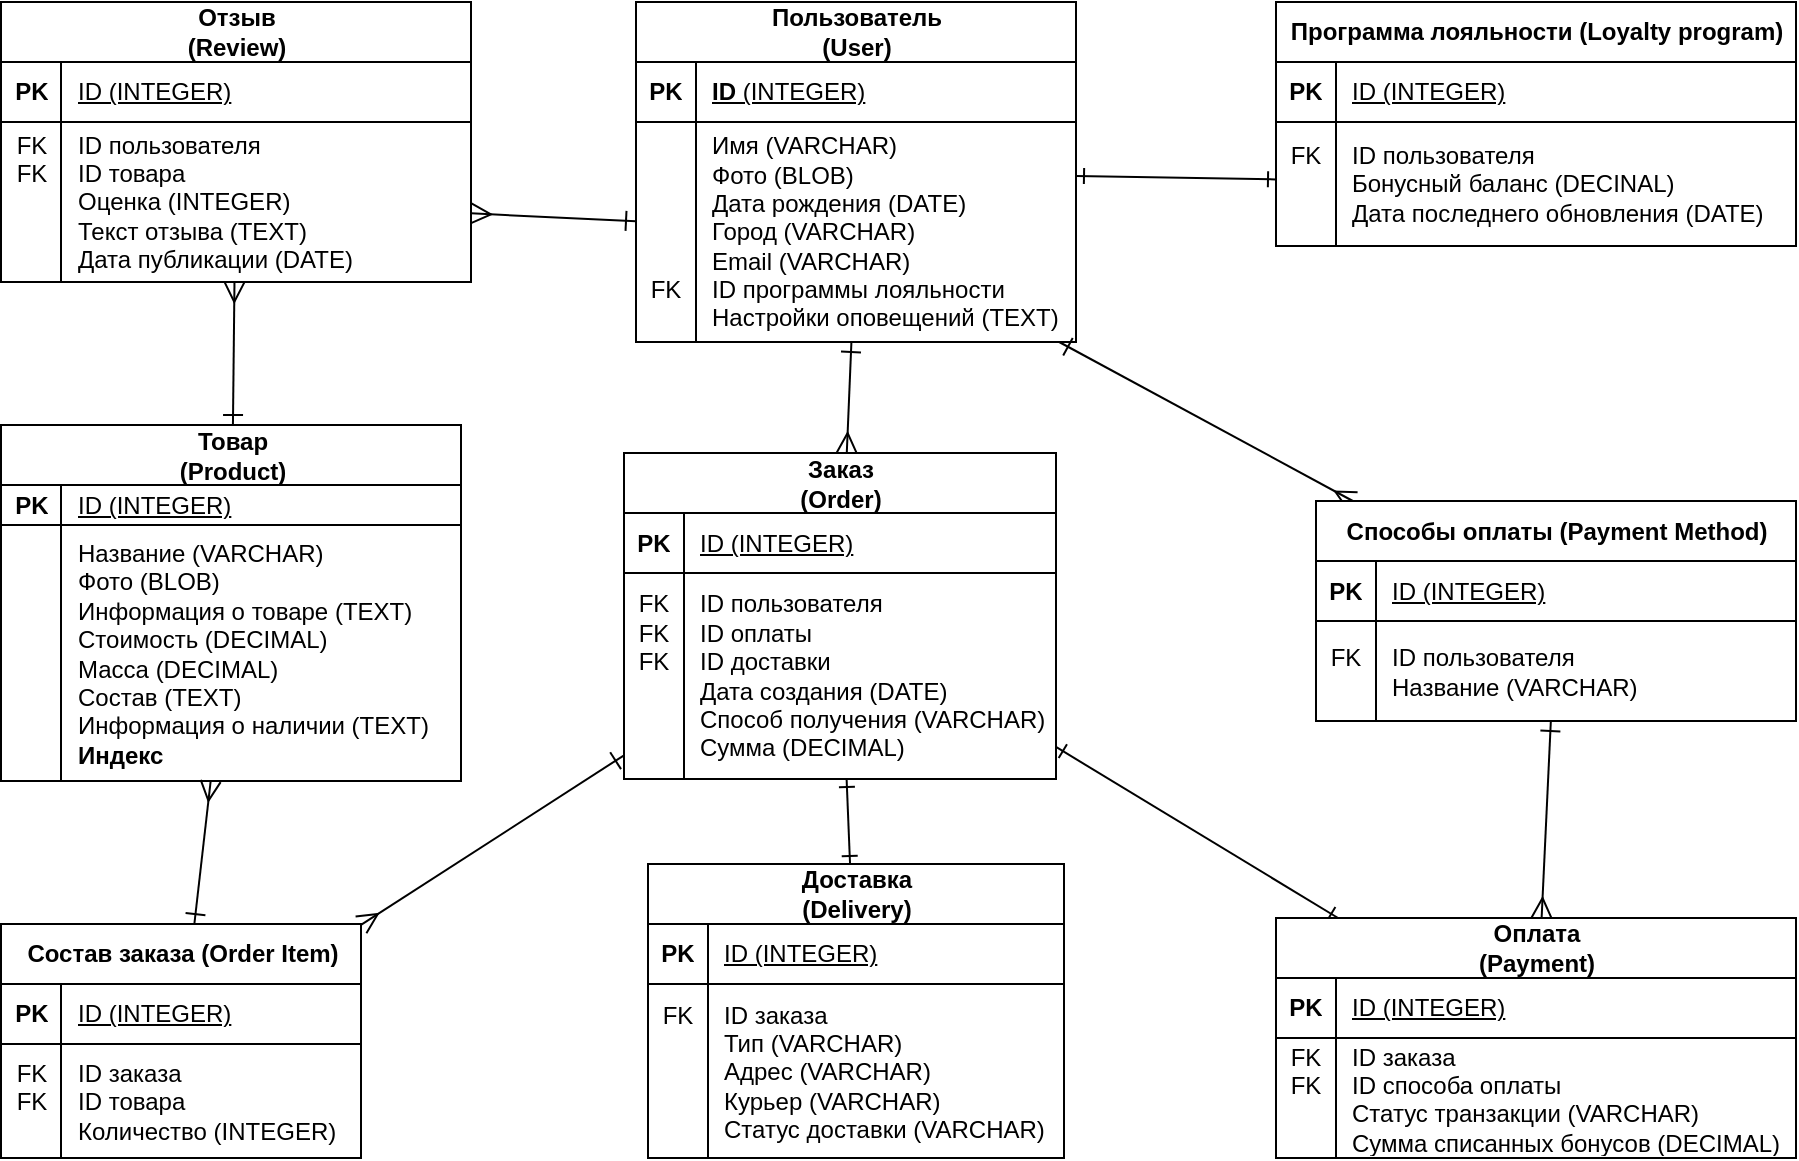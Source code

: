 <mxfile version="26.0.14">
  <diagram name="Page-1" id="PA6goV8-cNR6Mvob7BMG">
    <mxGraphModel dx="562" dy="1558" grid="1" gridSize="10" guides="1" tooltips="1" connect="1" arrows="1" fold="1" page="1" pageScale="1" pageWidth="850" pageHeight="1100" math="0" shadow="0">
      <root>
        <mxCell id="0" />
        <mxCell id="1" parent="0" />
        <mxCell id="i-CCy0--mV5obR6uH1pO-1" style="rounded=0;orthogonalLoop=1;jettySize=auto;html=1;fontSize=12;startArrow=ERone;startFill=0;endArrow=ERone;endFill=0;" edge="1" parent="1" source="i-CCy0--mV5obR6uH1pO-29" target="i-CCy0--mV5obR6uH1pO-47">
          <mxGeometry relative="1" as="geometry" />
        </mxCell>
        <mxCell id="i-CCy0--mV5obR6uH1pO-2" style="edgeStyle=none;curved=1;rounded=0;orthogonalLoop=1;jettySize=auto;html=1;fontSize=12;startSize=8;endSize=8;startArrow=ERone;startFill=0;endArrow=ERmany;endFill=0;" edge="1" parent="1" source="i-CCy0--mV5obR6uH1pO-33" target="i-CCy0--mV5obR6uH1pO-103">
          <mxGeometry relative="1" as="geometry">
            <mxPoint x="655" y="-2" as="targetPoint" />
          </mxGeometry>
        </mxCell>
        <mxCell id="i-CCy0--mV5obR6uH1pO-21" style="edgeStyle=none;curved=1;rounded=0;orthogonalLoop=1;jettySize=auto;html=1;fontSize=12;startSize=8;endSize=8;startArrow=ERone;startFill=0;endArrow=ERmany;endFill=0;" edge="1" parent="1" source="i-CCy0--mV5obR6uH1pO-33" target="i-CCy0--mV5obR6uH1pO-114">
          <mxGeometry relative="1" as="geometry">
            <mxPoint x="530" y="-30" as="sourcePoint" />
            <mxPoint x="393" y="-87" as="targetPoint" />
          </mxGeometry>
        </mxCell>
        <mxCell id="i-CCy0--mV5obR6uH1pO-22" style="edgeStyle=none;curved=1;rounded=0;orthogonalLoop=1;jettySize=auto;html=1;fontSize=12;startSize=8;endSize=8;startArrow=ERone;startFill=0;endArrow=ERmany;endFill=0;" edge="1" parent="1" source="i-CCy0--mV5obR6uH1pO-33" target="i-CCy0--mV5obR6uH1pO-56">
          <mxGeometry relative="1" as="geometry">
            <mxPoint x="536" y="18" as="sourcePoint" />
            <mxPoint x="639" y="63" as="targetPoint" />
          </mxGeometry>
        </mxCell>
        <mxCell id="i-CCy0--mV5obR6uH1pO-23" style="edgeStyle=none;curved=1;rounded=0;orthogonalLoop=1;jettySize=auto;html=1;fontSize=12;startSize=8;endSize=8;startArrow=ERone;startFill=0;endArrow=ERmany;endFill=0;" edge="1" parent="1" source="i-CCy0--mV5obR6uH1pO-82" target="i-CCy0--mV5obR6uH1pO-117">
          <mxGeometry relative="1" as="geometry">
            <mxPoint x="492" y="4" as="sourcePoint" />
            <mxPoint x="672" y="141" as="targetPoint" />
          </mxGeometry>
        </mxCell>
        <mxCell id="i-CCy0--mV5obR6uH1pO-24" style="edgeStyle=none;curved=1;rounded=0;orthogonalLoop=1;jettySize=auto;html=1;fontSize=12;startSize=8;endSize=8;startArrow=ERone;startFill=0;endArrow=ERmany;endFill=0;" edge="1" parent="1" source="i-CCy0--mV5obR6uH1pO-117" target="i-CCy0--mV5obR6uH1pO-110">
          <mxGeometry relative="1" as="geometry">
            <mxPoint x="442.5" y="-37" as="sourcePoint" />
            <mxPoint x="622.5" y="100" as="targetPoint" />
          </mxGeometry>
        </mxCell>
        <mxCell id="i-CCy0--mV5obR6uH1pO-25" style="edgeStyle=none;curved=1;rounded=0;orthogonalLoop=1;jettySize=auto;html=1;fontSize=12;startSize=8;endSize=8;startArrow=ERone;startFill=0;endArrow=ERmany;endFill=0;" edge="1" parent="1" source="i-CCy0--mV5obR6uH1pO-103" target="i-CCy0--mV5obR6uH1pO-82">
          <mxGeometry relative="1" as="geometry">
            <mxPoint x="507" y="92" as="sourcePoint" />
            <mxPoint x="687" y="229" as="targetPoint" />
          </mxGeometry>
        </mxCell>
        <mxCell id="i-CCy0--mV5obR6uH1pO-26" style="rounded=0;orthogonalLoop=1;jettySize=auto;html=1;fontSize=12;startArrow=ERone;startFill=0;endArrow=ERone;endFill=0;" edge="1" parent="1" source="i-CCy0--mV5obR6uH1pO-96" target="i-CCy0--mV5obR6uH1pO-103">
          <mxGeometry relative="1" as="geometry">
            <mxPoint x="532" y="110.58" as="sourcePoint" />
            <mxPoint x="590" y="110.58" as="targetPoint" />
          </mxGeometry>
        </mxCell>
        <mxCell id="i-CCy0--mV5obR6uH1pO-27" style="rounded=0;orthogonalLoop=1;jettySize=auto;html=1;fontSize=12;startArrow=ERone;startFill=0;endArrow=ERone;endFill=0;" edge="1" parent="1" source="i-CCy0--mV5obR6uH1pO-103" target="i-CCy0--mV5obR6uH1pO-89">
          <mxGeometry relative="1" as="geometry">
            <mxPoint x="872" y="31" as="sourcePoint" />
            <mxPoint x="930" y="31" as="targetPoint" />
          </mxGeometry>
        </mxCell>
        <mxCell id="i-CCy0--mV5obR6uH1pO-28" style="edgeStyle=none;curved=1;rounded=0;orthogonalLoop=1;jettySize=auto;html=1;fontSize=12;startSize=8;endSize=8;startArrow=ERone;startFill=0;endArrow=ERmany;endFill=0;" edge="1" parent="1" source="i-CCy0--mV5obR6uH1pO-56" target="i-CCy0--mV5obR6uH1pO-96">
          <mxGeometry relative="1" as="geometry">
            <mxPoint x="495" y="170" as="sourcePoint" />
            <mxPoint x="675" y="307" as="targetPoint" />
          </mxGeometry>
        </mxCell>
        <mxCell id="i-CCy0--mV5obR6uH1pO-29" value="&lt;span style=&quot;white-space: normal;&quot;&gt;Пользователь (User)&lt;/span&gt;" style="shape=table;startSize=30;container=1;collapsible=1;childLayout=tableLayout;fixedRows=1;rowLines=0;fontStyle=1;align=center;resizeLast=1;html=1;" vertex="1" parent="1">
          <mxGeometry x="550" y="-268" width="220" height="170" as="geometry" />
        </mxCell>
        <mxCell id="i-CCy0--mV5obR6uH1pO-30" value="" style="shape=tableRow;horizontal=0;startSize=0;swimlaneHead=0;swimlaneBody=0;fillColor=none;collapsible=0;dropTarget=0;points=[[0,0.5],[1,0.5]];portConstraint=eastwest;top=0;left=0;right=0;bottom=1;" vertex="1" parent="i-CCy0--mV5obR6uH1pO-29">
          <mxGeometry y="30" width="220" height="30" as="geometry" />
        </mxCell>
        <mxCell id="i-CCy0--mV5obR6uH1pO-31" value="PK" style="shape=partialRectangle;connectable=0;fillColor=none;top=0;left=0;bottom=0;right=0;fontStyle=1;overflow=hidden;whiteSpace=wrap;html=1;" vertex="1" parent="i-CCy0--mV5obR6uH1pO-30">
          <mxGeometry width="30" height="30" as="geometry">
            <mxRectangle width="30" height="30" as="alternateBounds" />
          </mxGeometry>
        </mxCell>
        <mxCell id="i-CCy0--mV5obR6uH1pO-32" value="&lt;b style=&quot;white-space: nowrap; text-decoration: none;&quot;&gt;ID&lt;/b&gt;&lt;span style=&quot;font-weight: 400; white-space: nowrap; text-decoration: none;&quot;&gt;&amp;nbsp;(INTEGER)&lt;/span&gt;" style="shape=partialRectangle;connectable=0;fillColor=none;top=0;left=0;bottom=0;right=0;align=left;spacingLeft=6;fontStyle=5;overflow=hidden;whiteSpace=wrap;html=1;" vertex="1" parent="i-CCy0--mV5obR6uH1pO-30">
          <mxGeometry x="30" width="190" height="30" as="geometry">
            <mxRectangle width="190" height="30" as="alternateBounds" />
          </mxGeometry>
        </mxCell>
        <mxCell id="i-CCy0--mV5obR6uH1pO-33" value="" style="shape=tableRow;horizontal=0;startSize=0;swimlaneHead=0;swimlaneBody=0;fillColor=none;collapsible=0;dropTarget=0;points=[[0,0.5],[1,0.5]];portConstraint=eastwest;top=0;left=0;right=0;bottom=0;" vertex="1" parent="i-CCy0--mV5obR6uH1pO-29">
          <mxGeometry y="60" width="220" height="110" as="geometry" />
        </mxCell>
        <mxCell id="i-CCy0--mV5obR6uH1pO-34" value="&lt;div&gt;&lt;br&gt;&lt;/div&gt;&lt;div&gt;&lt;br&gt;&lt;/div&gt;&lt;div&gt;&lt;br&gt;&lt;/div&gt;&lt;div&gt;&lt;br&gt;&lt;/div&gt;&lt;div&gt;FK&lt;br&gt;&lt;/div&gt;" style="shape=partialRectangle;connectable=0;fillColor=none;top=0;left=0;bottom=0;right=0;editable=1;overflow=hidden;whiteSpace=wrap;html=1;" vertex="1" parent="i-CCy0--mV5obR6uH1pO-33">
          <mxGeometry width="30" height="110" as="geometry">
            <mxRectangle width="30" height="110" as="alternateBounds" />
          </mxGeometry>
        </mxCell>
        <mxCell id="i-CCy0--mV5obR6uH1pO-35" value="&lt;div style=&quot;white-space: nowrap;&quot;&gt;Имя (VARCHAR)&lt;/div&gt;&lt;div style=&quot;white-space: nowrap;&quot;&gt;Фото (BLOB)&lt;/div&gt;&lt;div style=&quot;white-space: nowrap;&quot;&gt;Дата рождения (DATE)&lt;/div&gt;&lt;div style=&quot;white-space: nowrap;&quot;&gt;Город (VARCHAR)&lt;/div&gt;&lt;div style=&quot;white-space: nowrap;&quot;&gt;Email (VARCHAR)&lt;/div&gt;&lt;div style=&quot;white-space: nowrap;&quot;&gt;ID программы лояльности&lt;/div&gt;&lt;div style=&quot;white-space: nowrap;&quot;&gt;Настройки оповещений (TEXT)&lt;/div&gt;" style="shape=partialRectangle;connectable=0;fillColor=none;top=0;left=0;bottom=0;right=0;align=left;spacingLeft=6;overflow=hidden;whiteSpace=wrap;html=1;" vertex="1" parent="i-CCy0--mV5obR6uH1pO-33">
          <mxGeometry x="30" width="190" height="110" as="geometry">
            <mxRectangle width="190" height="110" as="alternateBounds" />
          </mxGeometry>
        </mxCell>
        <mxCell id="i-CCy0--mV5obR6uH1pO-43" value="&lt;b&gt;Программа лояльности (Loyalty program)&lt;/b&gt;" style="shape=table;startSize=30;container=1;collapsible=1;childLayout=tableLayout;fixedRows=1;rowLines=0;align=center;resizeLast=1;html=1;" vertex="1" parent="1">
          <mxGeometry x="870" y="-268" width="260" height="122" as="geometry" />
        </mxCell>
        <mxCell id="i-CCy0--mV5obR6uH1pO-44" value="" style="shape=tableRow;horizontal=0;startSize=0;swimlaneHead=0;swimlaneBody=0;fillColor=none;collapsible=0;dropTarget=0;points=[[0,0.5],[1,0.5]];portConstraint=eastwest;top=0;left=0;right=0;bottom=1;" vertex="1" parent="i-CCy0--mV5obR6uH1pO-43">
          <mxGeometry y="30" width="260" height="30" as="geometry" />
        </mxCell>
        <mxCell id="i-CCy0--mV5obR6uH1pO-45" value="PK" style="shape=partialRectangle;connectable=0;fillColor=none;top=0;left=0;bottom=0;right=0;fontStyle=1;overflow=hidden;whiteSpace=wrap;html=1;" vertex="1" parent="i-CCy0--mV5obR6uH1pO-44">
          <mxGeometry width="30" height="30" as="geometry">
            <mxRectangle width="30" height="30" as="alternateBounds" />
          </mxGeometry>
        </mxCell>
        <mxCell id="i-CCy0--mV5obR6uH1pO-46" value="&lt;span style=&quot;font-weight: 400; white-space: nowrap; text-decoration: none;&quot;&gt;ID (INTEGER)&lt;/span&gt;" style="shape=partialRectangle;connectable=0;fillColor=none;top=0;left=0;bottom=0;right=0;align=left;spacingLeft=6;fontStyle=5;overflow=hidden;whiteSpace=wrap;html=1;" vertex="1" parent="i-CCy0--mV5obR6uH1pO-44">
          <mxGeometry x="30" width="230" height="30" as="geometry">
            <mxRectangle width="230" height="30" as="alternateBounds" />
          </mxGeometry>
        </mxCell>
        <mxCell id="i-CCy0--mV5obR6uH1pO-47" value="" style="shape=tableRow;horizontal=0;startSize=0;swimlaneHead=0;swimlaneBody=0;fillColor=none;collapsible=0;dropTarget=0;points=[[0,0.5],[1,0.5]];portConstraint=eastwest;top=0;left=0;right=0;bottom=0;" vertex="1" parent="i-CCy0--mV5obR6uH1pO-43">
          <mxGeometry y="60" width="260" height="62" as="geometry" />
        </mxCell>
        <mxCell id="i-CCy0--mV5obR6uH1pO-48" value="FK&lt;div&gt;&lt;br&gt;&lt;/div&gt;&lt;div&gt;&lt;br&gt;&lt;/div&gt;" style="shape=partialRectangle;connectable=0;fillColor=none;top=0;left=0;bottom=0;right=0;editable=1;overflow=hidden;whiteSpace=wrap;html=1;" vertex="1" parent="i-CCy0--mV5obR6uH1pO-47">
          <mxGeometry width="30" height="62" as="geometry">
            <mxRectangle width="30" height="62" as="alternateBounds" />
          </mxGeometry>
        </mxCell>
        <mxCell id="i-CCy0--mV5obR6uH1pO-49" value="&lt;span style=&quot;white-space: nowrap;&quot;&gt;ID пользователя&amp;nbsp;&lt;/span&gt;&lt;br style=&quot;white-space: nowrap;&quot;&gt;&lt;span style=&quot;white-space: nowrap;&quot;&gt;Бонусный баланс (DECINAL)&lt;/span&gt;&lt;br style=&quot;white-space: nowrap;&quot;&gt;&lt;span style=&quot;white-space: nowrap;&quot;&gt;Дата последнего обновления (DATE)&lt;/span&gt;" style="shape=partialRectangle;connectable=0;fillColor=none;top=0;left=0;bottom=0;right=0;align=left;spacingLeft=6;overflow=hidden;whiteSpace=wrap;html=1;" vertex="1" parent="i-CCy0--mV5obR6uH1pO-47">
          <mxGeometry x="30" width="230" height="62" as="geometry">
            <mxRectangle width="230" height="62" as="alternateBounds" />
          </mxGeometry>
        </mxCell>
        <mxCell id="i-CCy0--mV5obR6uH1pO-56" value="&lt;b&gt;Способы оплаты (Payment Method)&lt;/b&gt;" style="shape=table;startSize=30;container=1;collapsible=1;childLayout=tableLayout;fixedRows=1;rowLines=0;align=center;resizeLast=1;html=1;" vertex="1" parent="1">
          <mxGeometry x="890" y="-18.5" width="240" height="110" as="geometry" />
        </mxCell>
        <mxCell id="i-CCy0--mV5obR6uH1pO-57" value="" style="shape=tableRow;horizontal=0;startSize=0;swimlaneHead=0;swimlaneBody=0;fillColor=none;collapsible=0;dropTarget=0;points=[[0,0.5],[1,0.5]];portConstraint=eastwest;top=0;left=0;right=0;bottom=1;" vertex="1" parent="i-CCy0--mV5obR6uH1pO-56">
          <mxGeometry y="30" width="240" height="30" as="geometry" />
        </mxCell>
        <mxCell id="i-CCy0--mV5obR6uH1pO-58" value="PK" style="shape=partialRectangle;connectable=0;fillColor=none;top=0;left=0;bottom=0;right=0;fontStyle=1;overflow=hidden;whiteSpace=wrap;html=1;" vertex="1" parent="i-CCy0--mV5obR6uH1pO-57">
          <mxGeometry width="30" height="30" as="geometry">
            <mxRectangle width="30" height="30" as="alternateBounds" />
          </mxGeometry>
        </mxCell>
        <mxCell id="i-CCy0--mV5obR6uH1pO-59" value="&lt;span style=&quot;font-weight: 400; white-space: nowrap;&quot;&gt;ID (INTEGER)&lt;/span&gt;" style="shape=partialRectangle;connectable=0;fillColor=none;top=0;left=0;bottom=0;right=0;align=left;spacingLeft=6;fontStyle=5;overflow=hidden;whiteSpace=wrap;html=1;" vertex="1" parent="i-CCy0--mV5obR6uH1pO-57">
          <mxGeometry x="30" width="210" height="30" as="geometry">
            <mxRectangle width="210" height="30" as="alternateBounds" />
          </mxGeometry>
        </mxCell>
        <mxCell id="i-CCy0--mV5obR6uH1pO-60" value="" style="shape=tableRow;horizontal=0;startSize=0;swimlaneHead=0;swimlaneBody=0;fillColor=none;collapsible=0;dropTarget=0;points=[[0,0.5],[1,0.5]];portConstraint=eastwest;top=0;left=0;right=0;bottom=0;" vertex="1" parent="i-CCy0--mV5obR6uH1pO-56">
          <mxGeometry y="60" width="240" height="50" as="geometry" />
        </mxCell>
        <mxCell id="i-CCy0--mV5obR6uH1pO-61" value="FK&lt;div&gt;&lt;br&gt;&lt;/div&gt;" style="shape=partialRectangle;connectable=0;fillColor=none;top=0;left=0;bottom=0;right=0;editable=1;overflow=hidden;whiteSpace=wrap;html=1;" vertex="1" parent="i-CCy0--mV5obR6uH1pO-60">
          <mxGeometry width="30" height="50" as="geometry">
            <mxRectangle width="30" height="50" as="alternateBounds" />
          </mxGeometry>
        </mxCell>
        <mxCell id="i-CCy0--mV5obR6uH1pO-62" value="&lt;span style=&quot;white-space: nowrap;&quot;&gt;ID пользователя&lt;/span&gt;&lt;br style=&quot;white-space: nowrap;&quot;&gt;&lt;span style=&quot;white-space: nowrap;&quot;&gt;Название (VARCHAR)&lt;/span&gt;" style="shape=partialRectangle;connectable=0;fillColor=none;top=0;left=0;bottom=0;right=0;align=left;spacingLeft=6;overflow=hidden;whiteSpace=wrap;html=1;" vertex="1" parent="i-CCy0--mV5obR6uH1pO-60">
          <mxGeometry x="30" width="210" height="50" as="geometry">
            <mxRectangle width="210" height="50" as="alternateBounds" />
          </mxGeometry>
        </mxCell>
        <mxCell id="i-CCy0--mV5obR6uH1pO-82" value="&lt;b&gt;Состав заказа (Order Item)&lt;/b&gt;" style="shape=table;startSize=30;container=1;collapsible=1;childLayout=tableLayout;fixedRows=1;rowLines=0;align=center;resizeLast=1;html=1;" vertex="1" parent="1">
          <mxGeometry x="232.5" y="193" width="180" height="117" as="geometry" />
        </mxCell>
        <mxCell id="i-CCy0--mV5obR6uH1pO-83" value="" style="shape=tableRow;horizontal=0;startSize=0;swimlaneHead=0;swimlaneBody=0;fillColor=none;collapsible=0;dropTarget=0;points=[[0,0.5],[1,0.5]];portConstraint=eastwest;top=0;left=0;right=0;bottom=1;" vertex="1" parent="i-CCy0--mV5obR6uH1pO-82">
          <mxGeometry y="30" width="180" height="30" as="geometry" />
        </mxCell>
        <mxCell id="i-CCy0--mV5obR6uH1pO-84" value="PK" style="shape=partialRectangle;connectable=0;fillColor=none;top=0;left=0;bottom=0;right=0;fontStyle=1;overflow=hidden;whiteSpace=wrap;html=1;" vertex="1" parent="i-CCy0--mV5obR6uH1pO-83">
          <mxGeometry width="30" height="30" as="geometry">
            <mxRectangle width="30" height="30" as="alternateBounds" />
          </mxGeometry>
        </mxCell>
        <mxCell id="i-CCy0--mV5obR6uH1pO-85" value="&lt;span style=&quot;font-weight: 400; white-space: nowrap; text-decoration: none;&quot;&gt;ID (INTEGER)&lt;/span&gt;" style="shape=partialRectangle;connectable=0;fillColor=none;top=0;left=0;bottom=0;right=0;align=left;spacingLeft=6;fontStyle=5;overflow=hidden;whiteSpace=wrap;html=1;" vertex="1" parent="i-CCy0--mV5obR6uH1pO-83">
          <mxGeometry x="30" width="150" height="30" as="geometry">
            <mxRectangle width="150" height="30" as="alternateBounds" />
          </mxGeometry>
        </mxCell>
        <mxCell id="i-CCy0--mV5obR6uH1pO-86" value="" style="shape=tableRow;horizontal=0;startSize=0;swimlaneHead=0;swimlaneBody=0;fillColor=none;collapsible=0;dropTarget=0;points=[[0,0.5],[1,0.5]];portConstraint=eastwest;top=0;left=0;right=0;bottom=0;" vertex="1" parent="i-CCy0--mV5obR6uH1pO-82">
          <mxGeometry y="60" width="180" height="57" as="geometry" />
        </mxCell>
        <mxCell id="i-CCy0--mV5obR6uH1pO-87" value="FK&lt;div&gt;FK&lt;/div&gt;&lt;div&gt;&lt;br&gt;&lt;/div&gt;" style="shape=partialRectangle;connectable=0;fillColor=none;top=0;left=0;bottom=0;right=0;editable=1;overflow=hidden;whiteSpace=wrap;html=1;" vertex="1" parent="i-CCy0--mV5obR6uH1pO-86">
          <mxGeometry width="30" height="57" as="geometry">
            <mxRectangle width="30" height="57" as="alternateBounds" />
          </mxGeometry>
        </mxCell>
        <mxCell id="i-CCy0--mV5obR6uH1pO-88" value="&lt;span style=&quot;white-space: nowrap;&quot;&gt;ID заказа&lt;/span&gt;&lt;div&gt;&lt;span style=&quot;white-space: nowrap;&quot;&gt;ID товара&lt;/span&gt;&lt;br style=&quot;white-space: nowrap;&quot;&gt;&lt;span style=&quot;white-space: nowrap;&quot;&gt;Количество (INTEGER)&lt;/span&gt;&lt;/div&gt;" style="shape=partialRectangle;connectable=0;fillColor=none;top=0;left=0;bottom=0;right=0;align=left;spacingLeft=6;overflow=hidden;whiteSpace=wrap;html=1;" vertex="1" parent="i-CCy0--mV5obR6uH1pO-86">
          <mxGeometry x="30" width="150" height="57" as="geometry">
            <mxRectangle width="150" height="57" as="alternateBounds" />
          </mxGeometry>
        </mxCell>
        <mxCell id="i-CCy0--mV5obR6uH1pO-89" value="&lt;span style=&quot;white-space: normal;&quot;&gt;Доставка (Delivery)&lt;/span&gt;" style="shape=table;startSize=30;container=1;collapsible=1;childLayout=tableLayout;fixedRows=1;rowLines=0;fontStyle=1;align=center;resizeLast=1;html=1;" vertex="1" parent="1">
          <mxGeometry x="556" y="163" width="208" height="147" as="geometry" />
        </mxCell>
        <mxCell id="i-CCy0--mV5obR6uH1pO-90" value="" style="shape=tableRow;horizontal=0;startSize=0;swimlaneHead=0;swimlaneBody=0;fillColor=none;collapsible=0;dropTarget=0;points=[[0,0.5],[1,0.5]];portConstraint=eastwest;top=0;left=0;right=0;bottom=1;" vertex="1" parent="i-CCy0--mV5obR6uH1pO-89">
          <mxGeometry y="30" width="208" height="30" as="geometry" />
        </mxCell>
        <mxCell id="i-CCy0--mV5obR6uH1pO-91" value="PK" style="shape=partialRectangle;connectable=0;fillColor=none;top=0;left=0;bottom=0;right=0;fontStyle=1;overflow=hidden;whiteSpace=wrap;html=1;" vertex="1" parent="i-CCy0--mV5obR6uH1pO-90">
          <mxGeometry width="30" height="30" as="geometry">
            <mxRectangle width="30" height="30" as="alternateBounds" />
          </mxGeometry>
        </mxCell>
        <mxCell id="i-CCy0--mV5obR6uH1pO-92" value="&lt;span style=&quot;font-weight: 400; white-space: nowrap; text-decoration: none;&quot;&gt;ID (INTEGER)&lt;/span&gt;" style="shape=partialRectangle;connectable=0;fillColor=none;top=0;left=0;bottom=0;right=0;align=left;spacingLeft=6;fontStyle=5;overflow=hidden;whiteSpace=wrap;html=1;" vertex="1" parent="i-CCy0--mV5obR6uH1pO-90">
          <mxGeometry x="30" width="178" height="30" as="geometry">
            <mxRectangle width="178" height="30" as="alternateBounds" />
          </mxGeometry>
        </mxCell>
        <mxCell id="i-CCy0--mV5obR6uH1pO-93" value="" style="shape=tableRow;horizontal=0;startSize=0;swimlaneHead=0;swimlaneBody=0;fillColor=none;collapsible=0;dropTarget=0;points=[[0,0.5],[1,0.5]];portConstraint=eastwest;top=0;left=0;right=0;bottom=0;" vertex="1" parent="i-CCy0--mV5obR6uH1pO-89">
          <mxGeometry y="60" width="208" height="87" as="geometry" />
        </mxCell>
        <mxCell id="i-CCy0--mV5obR6uH1pO-94" value="FK&lt;div&gt;&lt;br&gt;&lt;/div&gt;&lt;div&gt;&lt;br&gt;&lt;/div&gt;&lt;div&gt;&lt;br&gt;&lt;/div&gt;&lt;div&gt;&lt;br&gt;&lt;/div&gt;" style="shape=partialRectangle;connectable=0;fillColor=none;top=0;left=0;bottom=0;right=0;editable=1;overflow=hidden;whiteSpace=wrap;html=1;" vertex="1" parent="i-CCy0--mV5obR6uH1pO-93">
          <mxGeometry width="30" height="87" as="geometry">
            <mxRectangle width="30" height="87" as="alternateBounds" />
          </mxGeometry>
        </mxCell>
        <mxCell id="i-CCy0--mV5obR6uH1pO-95" value="&lt;span style=&quot;white-space: nowrap;&quot;&gt;ID заказа&lt;/span&gt;&lt;br style=&quot;white-space: nowrap;&quot;&gt;&lt;span style=&quot;white-space: nowrap;&quot;&gt;Тип (VARCHAR)&lt;/span&gt;&lt;br style=&quot;white-space: nowrap;&quot;&gt;&lt;span style=&quot;white-space: nowrap;&quot;&gt;Адрес (VARCHAR)&lt;/span&gt;&lt;br style=&quot;white-space: nowrap;&quot;&gt;&lt;span style=&quot;white-space: nowrap;&quot;&gt;Курьер (VARCHAR)&lt;/span&gt;&lt;br style=&quot;white-space: nowrap;&quot;&gt;&lt;span style=&quot;white-space: nowrap;&quot;&gt;Статус доставки (VARCHAR)&lt;/span&gt;" style="shape=partialRectangle;connectable=0;fillColor=none;top=0;left=0;bottom=0;right=0;align=left;spacingLeft=6;overflow=hidden;whiteSpace=wrap;html=1;" vertex="1" parent="i-CCy0--mV5obR6uH1pO-93">
          <mxGeometry x="30" width="178" height="87" as="geometry">
            <mxRectangle width="178" height="87" as="alternateBounds" />
          </mxGeometry>
        </mxCell>
        <mxCell id="i-CCy0--mV5obR6uH1pO-96" value="&lt;span style=&quot;white-space: normal;&quot;&gt;Оплата (Payment)&lt;/span&gt;" style="shape=table;startSize=30;container=1;collapsible=1;childLayout=tableLayout;fixedRows=1;rowLines=0;fontStyle=1;align=center;resizeLast=1;html=1;" vertex="1" parent="1">
          <mxGeometry x="870" y="190" width="260" height="120" as="geometry" />
        </mxCell>
        <mxCell id="i-CCy0--mV5obR6uH1pO-97" value="" style="shape=tableRow;horizontal=0;startSize=0;swimlaneHead=0;swimlaneBody=0;fillColor=none;collapsible=0;dropTarget=0;points=[[0,0.5],[1,0.5]];portConstraint=eastwest;top=0;left=0;right=0;bottom=1;" vertex="1" parent="i-CCy0--mV5obR6uH1pO-96">
          <mxGeometry y="30" width="260" height="30" as="geometry" />
        </mxCell>
        <mxCell id="i-CCy0--mV5obR6uH1pO-98" value="PK" style="shape=partialRectangle;connectable=0;fillColor=none;top=0;left=0;bottom=0;right=0;fontStyle=1;overflow=hidden;whiteSpace=wrap;html=1;" vertex="1" parent="i-CCy0--mV5obR6uH1pO-97">
          <mxGeometry width="30" height="30" as="geometry">
            <mxRectangle width="30" height="30" as="alternateBounds" />
          </mxGeometry>
        </mxCell>
        <mxCell id="i-CCy0--mV5obR6uH1pO-99" value="&lt;span style=&quot;font-weight: 400; white-space: nowrap; text-decoration: none;&quot;&gt;ID (INTEGER)&lt;/span&gt;" style="shape=partialRectangle;connectable=0;fillColor=none;top=0;left=0;bottom=0;right=0;align=left;spacingLeft=6;fontStyle=5;overflow=hidden;whiteSpace=wrap;html=1;" vertex="1" parent="i-CCy0--mV5obR6uH1pO-97">
          <mxGeometry x="30" width="230" height="30" as="geometry">
            <mxRectangle width="230" height="30" as="alternateBounds" />
          </mxGeometry>
        </mxCell>
        <mxCell id="i-CCy0--mV5obR6uH1pO-100" value="" style="shape=tableRow;horizontal=0;startSize=0;swimlaneHead=0;swimlaneBody=0;fillColor=none;collapsible=0;dropTarget=0;points=[[0,0.5],[1,0.5]];portConstraint=eastwest;top=0;left=0;right=0;bottom=0;" vertex="1" parent="i-CCy0--mV5obR6uH1pO-96">
          <mxGeometry y="60" width="260" height="60" as="geometry" />
        </mxCell>
        <mxCell id="i-CCy0--mV5obR6uH1pO-101" value="&lt;span style=&quot;caret-color: rgb(0, 0, 0); color: rgb(0, 0, 0); font-family: Helvetica; font-size: 12px; font-style: normal; font-variant-caps: normal; letter-spacing: normal; text-align: left; text-indent: 0px; text-transform: none; white-space: nowrap; word-spacing: 0px; -webkit-text-stroke-width: 0px; text-decoration: none;&quot;&gt;FK&lt;/span&gt;&lt;div&gt;&lt;span style=&quot;caret-color: rgb(0, 0, 0); color: rgb(0, 0, 0); font-family: Helvetica; font-size: 12px; font-style: normal; font-variant-caps: normal; letter-spacing: normal; text-align: left; text-indent: 0px; text-transform: none; white-space: nowrap; word-spacing: 0px; -webkit-text-stroke-width: 0px; text-decoration: none;&quot;&gt;FK&lt;/span&gt;&lt;/div&gt;&lt;div&gt;&lt;span style=&quot;caret-color: rgb(0, 0, 0); color: rgb(0, 0, 0); font-family: Helvetica; font-size: 12px; font-style: normal; font-variant-caps: normal; letter-spacing: normal; text-align: left; text-indent: 0px; text-transform: none; white-space: nowrap; word-spacing: 0px; -webkit-text-stroke-width: 0px; text-decoration: none;&quot;&gt;&lt;br&gt;&lt;/span&gt;&lt;div&gt;&lt;span style=&quot;caret-color: rgb(0, 0, 0); color: rgb(0, 0, 0); font-family: Helvetica; font-size: 12px; font-style: normal; font-variant-caps: normal; letter-spacing: normal; text-align: left; text-indent: 0px; text-transform: none; white-space: nowrap; word-spacing: 0px; -webkit-text-stroke-width: 0px; text-decoration: none;&quot;&gt;&lt;span style=&quot;caret-color: rgba(0, 0, 0, 0); color: rgba(0, 0, 0, 0); font-family: monospace; font-size: 0px;&quot;&gt;%3CmxGraphModel%3E%3Croot%3E%3CmxCell%20id%3D%220%22%2F%3E%3CmxCell%20id%3D%221%22%20parent%3D%220%22%2F%3E%3CmxCell%20id%3D%222%22%20value%3D%22%26lt%3Bb%20style%3D%26quot%3Bcaret-color%3A%20rgb(0%2C%200%2C%200)%3B%20color%3A%20rgb(0%2C%200%2C%200)%3B%20font-family%3A%20Helvetica%3B%20font-size%3A%2012px%3B%20font-style%3A%20normal%3B%20font-variant-caps%3A%20normal%3B%20letter-spacing%3A%20normal%3B%20orphans%3A%20auto%3B%20text-align%3A%20left%3B%20text-indent%3A%200px%3B%20text-transform%3A%20none%3B%20white-space%3A%20nowrap%3B%20widows%3A%20auto%3B%20word-spacing%3A%200px%3B%20-webkit-text-stroke-width%3A%200px%3B%20text-decoration%3A%20none%3B%26quot%3B%26gt%3BFK%26lt%3B%2Fb%26gt%3B%26lt%3Bspan%20style%3D%26quot%3Bcaret-color%3A%20rgb(0%2C%200%2C%200)%3B%20color%3A%20rgb(0%2C%200%2C%200)%3B%20font-family%3A%20Helvetica%3B%20font-size%3A%2012px%3B%20font-style%3A%20normal%3B%20font-variant-caps%3A%20normal%3B%20font-weight%3A%20400%3B%20letter-spacing%3A%20normal%3B%20orphans%3A%20auto%3B%20text-align%3A%20left%3B%20text-indent%3A%200px%3B%20text-transform%3A%20none%3B%20white-space%3A%20nowrap%3B%20widows%3A%20auto%3B%20word-spacing%3A%200px%3B%20-webkit-text-stroke-width%3A%200px%3B%20text-decoration%3A%20none%3B%26quot%3B%26gt%3B%26amp%3Bnbsp%3B%26lt%3B%2Fspan%26gt%3B%22%20style%3D%22shape%3DpartialRectangle%3Bconnectable%3D0%3BfillColor%3Dnone%3Btop%3D0%3Bleft%3D0%3Bbottom%3D0%3Bright%3D0%3Beditable%3D1%3Boverflow%3Dhidden%3BwhiteSpace%3Dwrap%3Bhtml%3D1%3B%22%20vertex%3D%221%22%20parent%3D%221%22%3E%3CmxGeometry%20x%3D%22860%22%20y%3D%22330%22%20width%3D%2230%22%20height%3D%2260%22%20as%3D%22geometry%22%3E%3CmxRectangle%20width%3D%2230%22%20height%3D%2260%22%20as%3D%22alternateBounds%22%2F%3E%3C%2FmxGeometry%3E%3C%2FmxCell%3E%3C%2Froot%3E%3C%2FmxGraphMod&lt;/span&gt;&lt;/span&gt;&lt;/div&gt;&lt;/div&gt;" style="shape=partialRectangle;connectable=0;fillColor=none;top=0;left=0;bottom=0;right=0;editable=1;overflow=hidden;whiteSpace=wrap;html=1;fontStyle=0" vertex="1" parent="i-CCy0--mV5obR6uH1pO-100">
          <mxGeometry width="30" height="60" as="geometry">
            <mxRectangle width="30" height="60" as="alternateBounds" />
          </mxGeometry>
        </mxCell>
        <mxCell id="i-CCy0--mV5obR6uH1pO-102" value="&lt;span style=&quot;white-space: nowrap;&quot;&gt;ID заказа&lt;/span&gt;&lt;br style=&quot;white-space: nowrap;&quot;&gt;&lt;span style=&quot;white-space: nowrap;&quot;&gt;ID способа оплаты&lt;/span&gt;&lt;br style=&quot;white-space: nowrap;&quot;&gt;&lt;span style=&quot;white-space: nowrap;&quot;&gt;Статус транзакции (VARCHAR)&lt;/span&gt;&lt;br style=&quot;white-space: nowrap;&quot;&gt;&lt;span style=&quot;white-space: nowrap;&quot;&gt;Сумма списанных бонусов (DECIMAL)&lt;/span&gt;" style="shape=partialRectangle;connectable=0;fillColor=none;top=0;left=0;bottom=0;right=0;align=left;spacingLeft=6;overflow=hidden;whiteSpace=wrap;html=1;" vertex="1" parent="i-CCy0--mV5obR6uH1pO-100">
          <mxGeometry x="30" width="230" height="60" as="geometry">
            <mxRectangle width="230" height="60" as="alternateBounds" />
          </mxGeometry>
        </mxCell>
        <mxCell id="i-CCy0--mV5obR6uH1pO-103" value="&lt;span style=&quot;white-space: normal;&quot;&gt;Заказ (Order)&lt;/span&gt;" style="shape=table;startSize=30;container=1;collapsible=1;childLayout=tableLayout;fixedRows=1;rowLines=0;fontStyle=1;align=center;resizeLast=1;html=1;" vertex="1" parent="1">
          <mxGeometry x="544" y="-42.5" width="216" height="163" as="geometry" />
        </mxCell>
        <mxCell id="i-CCy0--mV5obR6uH1pO-104" value="" style="shape=tableRow;horizontal=0;startSize=0;swimlaneHead=0;swimlaneBody=0;fillColor=none;collapsible=0;dropTarget=0;points=[[0,0.5],[1,0.5]];portConstraint=eastwest;top=0;left=0;right=0;bottom=1;" vertex="1" parent="i-CCy0--mV5obR6uH1pO-103">
          <mxGeometry y="30" width="216" height="30" as="geometry" />
        </mxCell>
        <mxCell id="i-CCy0--mV5obR6uH1pO-105" value="PK" style="shape=partialRectangle;connectable=0;fillColor=none;top=0;left=0;bottom=0;right=0;fontStyle=1;overflow=hidden;whiteSpace=wrap;html=1;" vertex="1" parent="i-CCy0--mV5obR6uH1pO-104">
          <mxGeometry width="30" height="30" as="geometry">
            <mxRectangle width="30" height="30" as="alternateBounds" />
          </mxGeometry>
        </mxCell>
        <mxCell id="i-CCy0--mV5obR6uH1pO-106" value="&lt;span style=&quot;font-weight: 400; white-space: nowrap; text-decoration: none;&quot;&gt;ID (INTEGER)&lt;/span&gt;" style="shape=partialRectangle;connectable=0;fillColor=none;top=0;left=0;bottom=0;right=0;align=left;spacingLeft=6;fontStyle=5;overflow=hidden;whiteSpace=wrap;html=1;" vertex="1" parent="i-CCy0--mV5obR6uH1pO-104">
          <mxGeometry x="30" width="186" height="30" as="geometry">
            <mxRectangle width="186" height="30" as="alternateBounds" />
          </mxGeometry>
        </mxCell>
        <mxCell id="i-CCy0--mV5obR6uH1pO-107" value="" style="shape=tableRow;horizontal=0;startSize=0;swimlaneHead=0;swimlaneBody=0;fillColor=none;collapsible=0;dropTarget=0;points=[[0,0.5],[1,0.5]];portConstraint=eastwest;top=0;left=0;right=0;bottom=0;" vertex="1" parent="i-CCy0--mV5obR6uH1pO-103">
          <mxGeometry y="60" width="216" height="103" as="geometry" />
        </mxCell>
        <mxCell id="i-CCy0--mV5obR6uH1pO-108" value="FK&lt;div&gt;FK&lt;/div&gt;&lt;div&gt;FK&lt;/div&gt;&lt;div&gt;&lt;br&gt;&lt;/div&gt;&lt;div&gt;&lt;br&gt;&lt;/div&gt;&lt;div&gt;&lt;br&gt;&lt;/div&gt;" style="shape=partialRectangle;connectable=0;fillColor=none;top=0;left=0;bottom=0;right=0;editable=1;overflow=hidden;whiteSpace=wrap;html=1;" vertex="1" parent="i-CCy0--mV5obR6uH1pO-107">
          <mxGeometry width="30" height="103" as="geometry">
            <mxRectangle width="30" height="103" as="alternateBounds" />
          </mxGeometry>
        </mxCell>
        <mxCell id="i-CCy0--mV5obR6uH1pO-109" value="&lt;span style=&quot;white-space: nowrap;&quot;&gt;ID пользователя&lt;/span&gt;&lt;div style=&quot;white-space: nowrap;&quot;&gt;ID оплаты&lt;/div&gt;&lt;div style=&quot;white-space: nowrap;&quot;&gt;ID доставки&lt;br&gt;Дата создания (DATE)&lt;br&gt;Способ получения (VARCHAR)&lt;br&gt;Сумма (DECIMAL)&lt;/div&gt;" style="shape=partialRectangle;connectable=0;fillColor=none;top=0;left=0;bottom=0;right=0;align=left;spacingLeft=6;overflow=hidden;whiteSpace=wrap;html=1;" vertex="1" parent="i-CCy0--mV5obR6uH1pO-107">
          <mxGeometry x="30" width="186" height="103" as="geometry">
            <mxRectangle width="186" height="103" as="alternateBounds" />
          </mxGeometry>
        </mxCell>
        <mxCell id="i-CCy0--mV5obR6uH1pO-110" value="&lt;span style=&quot;white-space: normal;&quot;&gt;Отзыв (Review)&lt;/span&gt;" style="shape=table;startSize=30;container=1;collapsible=1;childLayout=tableLayout;fixedRows=1;rowLines=0;fontStyle=1;align=center;resizeLast=1;html=1;" vertex="1" parent="1">
          <mxGeometry x="232.5" y="-268" width="235" height="140" as="geometry" />
        </mxCell>
        <mxCell id="i-CCy0--mV5obR6uH1pO-111" value="" style="shape=tableRow;horizontal=0;startSize=0;swimlaneHead=0;swimlaneBody=0;fillColor=none;collapsible=0;dropTarget=0;points=[[0,0.5],[1,0.5]];portConstraint=eastwest;top=0;left=0;right=0;bottom=1;" vertex="1" parent="i-CCy0--mV5obR6uH1pO-110">
          <mxGeometry y="30" width="235" height="30" as="geometry" />
        </mxCell>
        <mxCell id="i-CCy0--mV5obR6uH1pO-112" value="PK" style="shape=partialRectangle;connectable=0;fillColor=none;top=0;left=0;bottom=0;right=0;fontStyle=1;overflow=hidden;whiteSpace=wrap;html=1;" vertex="1" parent="i-CCy0--mV5obR6uH1pO-111">
          <mxGeometry width="30" height="30" as="geometry">
            <mxRectangle width="30" height="30" as="alternateBounds" />
          </mxGeometry>
        </mxCell>
        <mxCell id="i-CCy0--mV5obR6uH1pO-113" value="&lt;span style=&quot;font-weight: 400; white-space: nowrap; text-decoration: none;&quot;&gt;ID (INTEGER)&lt;/span&gt;" style="shape=partialRectangle;connectable=0;fillColor=none;top=0;left=0;bottom=0;right=0;align=left;spacingLeft=6;fontStyle=5;overflow=hidden;whiteSpace=wrap;html=1;" vertex="1" parent="i-CCy0--mV5obR6uH1pO-111">
          <mxGeometry x="30" width="205" height="30" as="geometry">
            <mxRectangle width="205" height="30" as="alternateBounds" />
          </mxGeometry>
        </mxCell>
        <mxCell id="i-CCy0--mV5obR6uH1pO-114" value="" style="shape=tableRow;horizontal=0;startSize=0;swimlaneHead=0;swimlaneBody=0;fillColor=none;collapsible=0;dropTarget=0;points=[[0,0.5],[1,0.5]];portConstraint=eastwest;top=0;left=0;right=0;bottom=0;" vertex="1" parent="i-CCy0--mV5obR6uH1pO-110">
          <mxGeometry y="60" width="235" height="80" as="geometry" />
        </mxCell>
        <mxCell id="i-CCy0--mV5obR6uH1pO-115" value="FK&lt;div&gt;FK&lt;/div&gt;&lt;div&gt;&lt;br&gt;&lt;/div&gt;&lt;div&gt;&lt;br&gt;&lt;/div&gt;&lt;div&gt;&lt;br&gt;&lt;/div&gt;" style="shape=partialRectangle;connectable=0;fillColor=none;top=0;left=0;bottom=0;right=0;editable=1;overflow=hidden;whiteSpace=wrap;html=1;" vertex="1" parent="i-CCy0--mV5obR6uH1pO-114">
          <mxGeometry width="30" height="80" as="geometry">
            <mxRectangle width="30" height="80" as="alternateBounds" />
          </mxGeometry>
        </mxCell>
        <mxCell id="i-CCy0--mV5obR6uH1pO-116" value="&lt;span style=&quot;white-space: nowrap;&quot;&gt;ID пользователя&lt;/span&gt;&lt;br style=&quot;white-space: nowrap;&quot;&gt;&lt;span style=&quot;white-space: nowrap;&quot;&gt;ID товара&lt;/span&gt;&lt;br style=&quot;white-space: nowrap;&quot;&gt;&lt;span style=&quot;white-space: nowrap;&quot;&gt;Оценка (INTEGER)&lt;/span&gt;&lt;br style=&quot;white-space: nowrap;&quot;&gt;&lt;span style=&quot;white-space: nowrap;&quot;&gt;Текст отзыва (TEXT)&lt;/span&gt;&lt;br style=&quot;white-space: nowrap;&quot;&gt;&lt;span style=&quot;white-space: nowrap;&quot;&gt;Дата публикации (DATE)&lt;/span&gt;" style="shape=partialRectangle;connectable=0;fillColor=none;top=0;left=0;bottom=0;right=0;align=left;spacingLeft=6;overflow=hidden;whiteSpace=wrap;html=1;" vertex="1" parent="i-CCy0--mV5obR6uH1pO-114">
          <mxGeometry x="30" width="205" height="80" as="geometry">
            <mxRectangle width="205" height="80" as="alternateBounds" />
          </mxGeometry>
        </mxCell>
        <mxCell id="i-CCy0--mV5obR6uH1pO-117" value="&lt;span style=&quot;white-space: normal;&quot;&gt;Товар (Product)&lt;/span&gt;" style="shape=table;startSize=30;container=1;collapsible=1;childLayout=tableLayout;fixedRows=1;rowLines=0;fontStyle=1;align=center;resizeLast=1;html=1;" vertex="1" parent="1">
          <mxGeometry x="232.5" y="-56.5" width="230" height="178" as="geometry" />
        </mxCell>
        <mxCell id="i-CCy0--mV5obR6uH1pO-118" value="" style="shape=tableRow;horizontal=0;startSize=0;swimlaneHead=0;swimlaneBody=0;fillColor=none;collapsible=0;dropTarget=0;points=[[0,0.5],[1,0.5]];portConstraint=eastwest;top=0;left=0;right=0;bottom=1;" vertex="1" parent="i-CCy0--mV5obR6uH1pO-117">
          <mxGeometry y="30" width="230" height="20" as="geometry" />
        </mxCell>
        <mxCell id="i-CCy0--mV5obR6uH1pO-119" value="PK" style="shape=partialRectangle;connectable=0;fillColor=none;top=0;left=0;bottom=0;right=0;fontStyle=1;overflow=hidden;whiteSpace=wrap;html=1;" vertex="1" parent="i-CCy0--mV5obR6uH1pO-118">
          <mxGeometry width="30" height="20" as="geometry">
            <mxRectangle width="30" height="20" as="alternateBounds" />
          </mxGeometry>
        </mxCell>
        <mxCell id="i-CCy0--mV5obR6uH1pO-120" value="&lt;span style=&quot;font-weight: 400; white-space: nowrap; text-decoration: none;&quot;&gt;ID (INTEGER)&lt;/span&gt;" style="shape=partialRectangle;connectable=0;fillColor=none;top=0;left=0;bottom=0;right=0;align=left;spacingLeft=6;fontStyle=5;overflow=hidden;whiteSpace=wrap;html=1;" vertex="1" parent="i-CCy0--mV5obR6uH1pO-118">
          <mxGeometry x="30" width="200" height="20" as="geometry">
            <mxRectangle width="200" height="20" as="alternateBounds" />
          </mxGeometry>
        </mxCell>
        <mxCell id="i-CCy0--mV5obR6uH1pO-121" value="" style="shape=tableRow;horizontal=0;startSize=0;swimlaneHead=0;swimlaneBody=0;fillColor=none;collapsible=0;dropTarget=0;points=[[0,0.5],[1,0.5]];portConstraint=eastwest;top=0;left=0;right=0;bottom=0;" vertex="1" parent="i-CCy0--mV5obR6uH1pO-117">
          <mxGeometry y="50" width="230" height="128" as="geometry" />
        </mxCell>
        <mxCell id="i-CCy0--mV5obR6uH1pO-122" value="" style="shape=partialRectangle;connectable=0;fillColor=none;top=0;left=0;bottom=0;right=0;editable=1;overflow=hidden;whiteSpace=wrap;html=1;" vertex="1" parent="i-CCy0--mV5obR6uH1pO-121">
          <mxGeometry width="30" height="128" as="geometry">
            <mxRectangle width="30" height="128" as="alternateBounds" />
          </mxGeometry>
        </mxCell>
        <mxCell id="i-CCy0--mV5obR6uH1pO-123" value="&lt;span style=&quot;white-space: nowrap;&quot;&gt;Название (VARCHAR)&lt;/span&gt;&lt;br style=&quot;white-space: nowrap;&quot;&gt;&lt;span style=&quot;white-space: nowrap;&quot;&gt;Фото (BLOB)&lt;/span&gt;&lt;br style=&quot;white-space: nowrap;&quot;&gt;&lt;span style=&quot;white-space: nowrap;&quot;&gt;Информация о товаре (TEXT)&lt;/span&gt;&lt;br style=&quot;white-space: nowrap;&quot;&gt;&lt;span style=&quot;white-space: nowrap;&quot;&gt;Стоимость (DECIMAL)&lt;/span&gt;&lt;br style=&quot;white-space: nowrap;&quot;&gt;&lt;span style=&quot;white-space: nowrap;&quot;&gt;Масса (DECIMAL)&lt;/span&gt;&lt;br style=&quot;white-space: nowrap;&quot;&gt;&lt;span style=&quot;white-space: nowrap;&quot;&gt;Состав (TEXT)&lt;/span&gt;&lt;br style=&quot;white-space: nowrap;&quot;&gt;&lt;span style=&quot;white-space: nowrap;&quot;&gt;Информация о наличии (TEXT)&lt;/span&gt;&lt;div style=&quot;white-space: nowrap;&quot;&gt;&lt;b&gt;Индекс&lt;/b&gt;&lt;/div&gt;" style="shape=partialRectangle;connectable=0;fillColor=none;top=0;left=0;bottom=0;right=0;align=left;spacingLeft=6;overflow=hidden;whiteSpace=wrap;html=1;" vertex="1" parent="i-CCy0--mV5obR6uH1pO-121">
          <mxGeometry x="30" width="200" height="128" as="geometry">
            <mxRectangle width="200" height="128" as="alternateBounds" />
          </mxGeometry>
        </mxCell>
      </root>
    </mxGraphModel>
  </diagram>
</mxfile>
